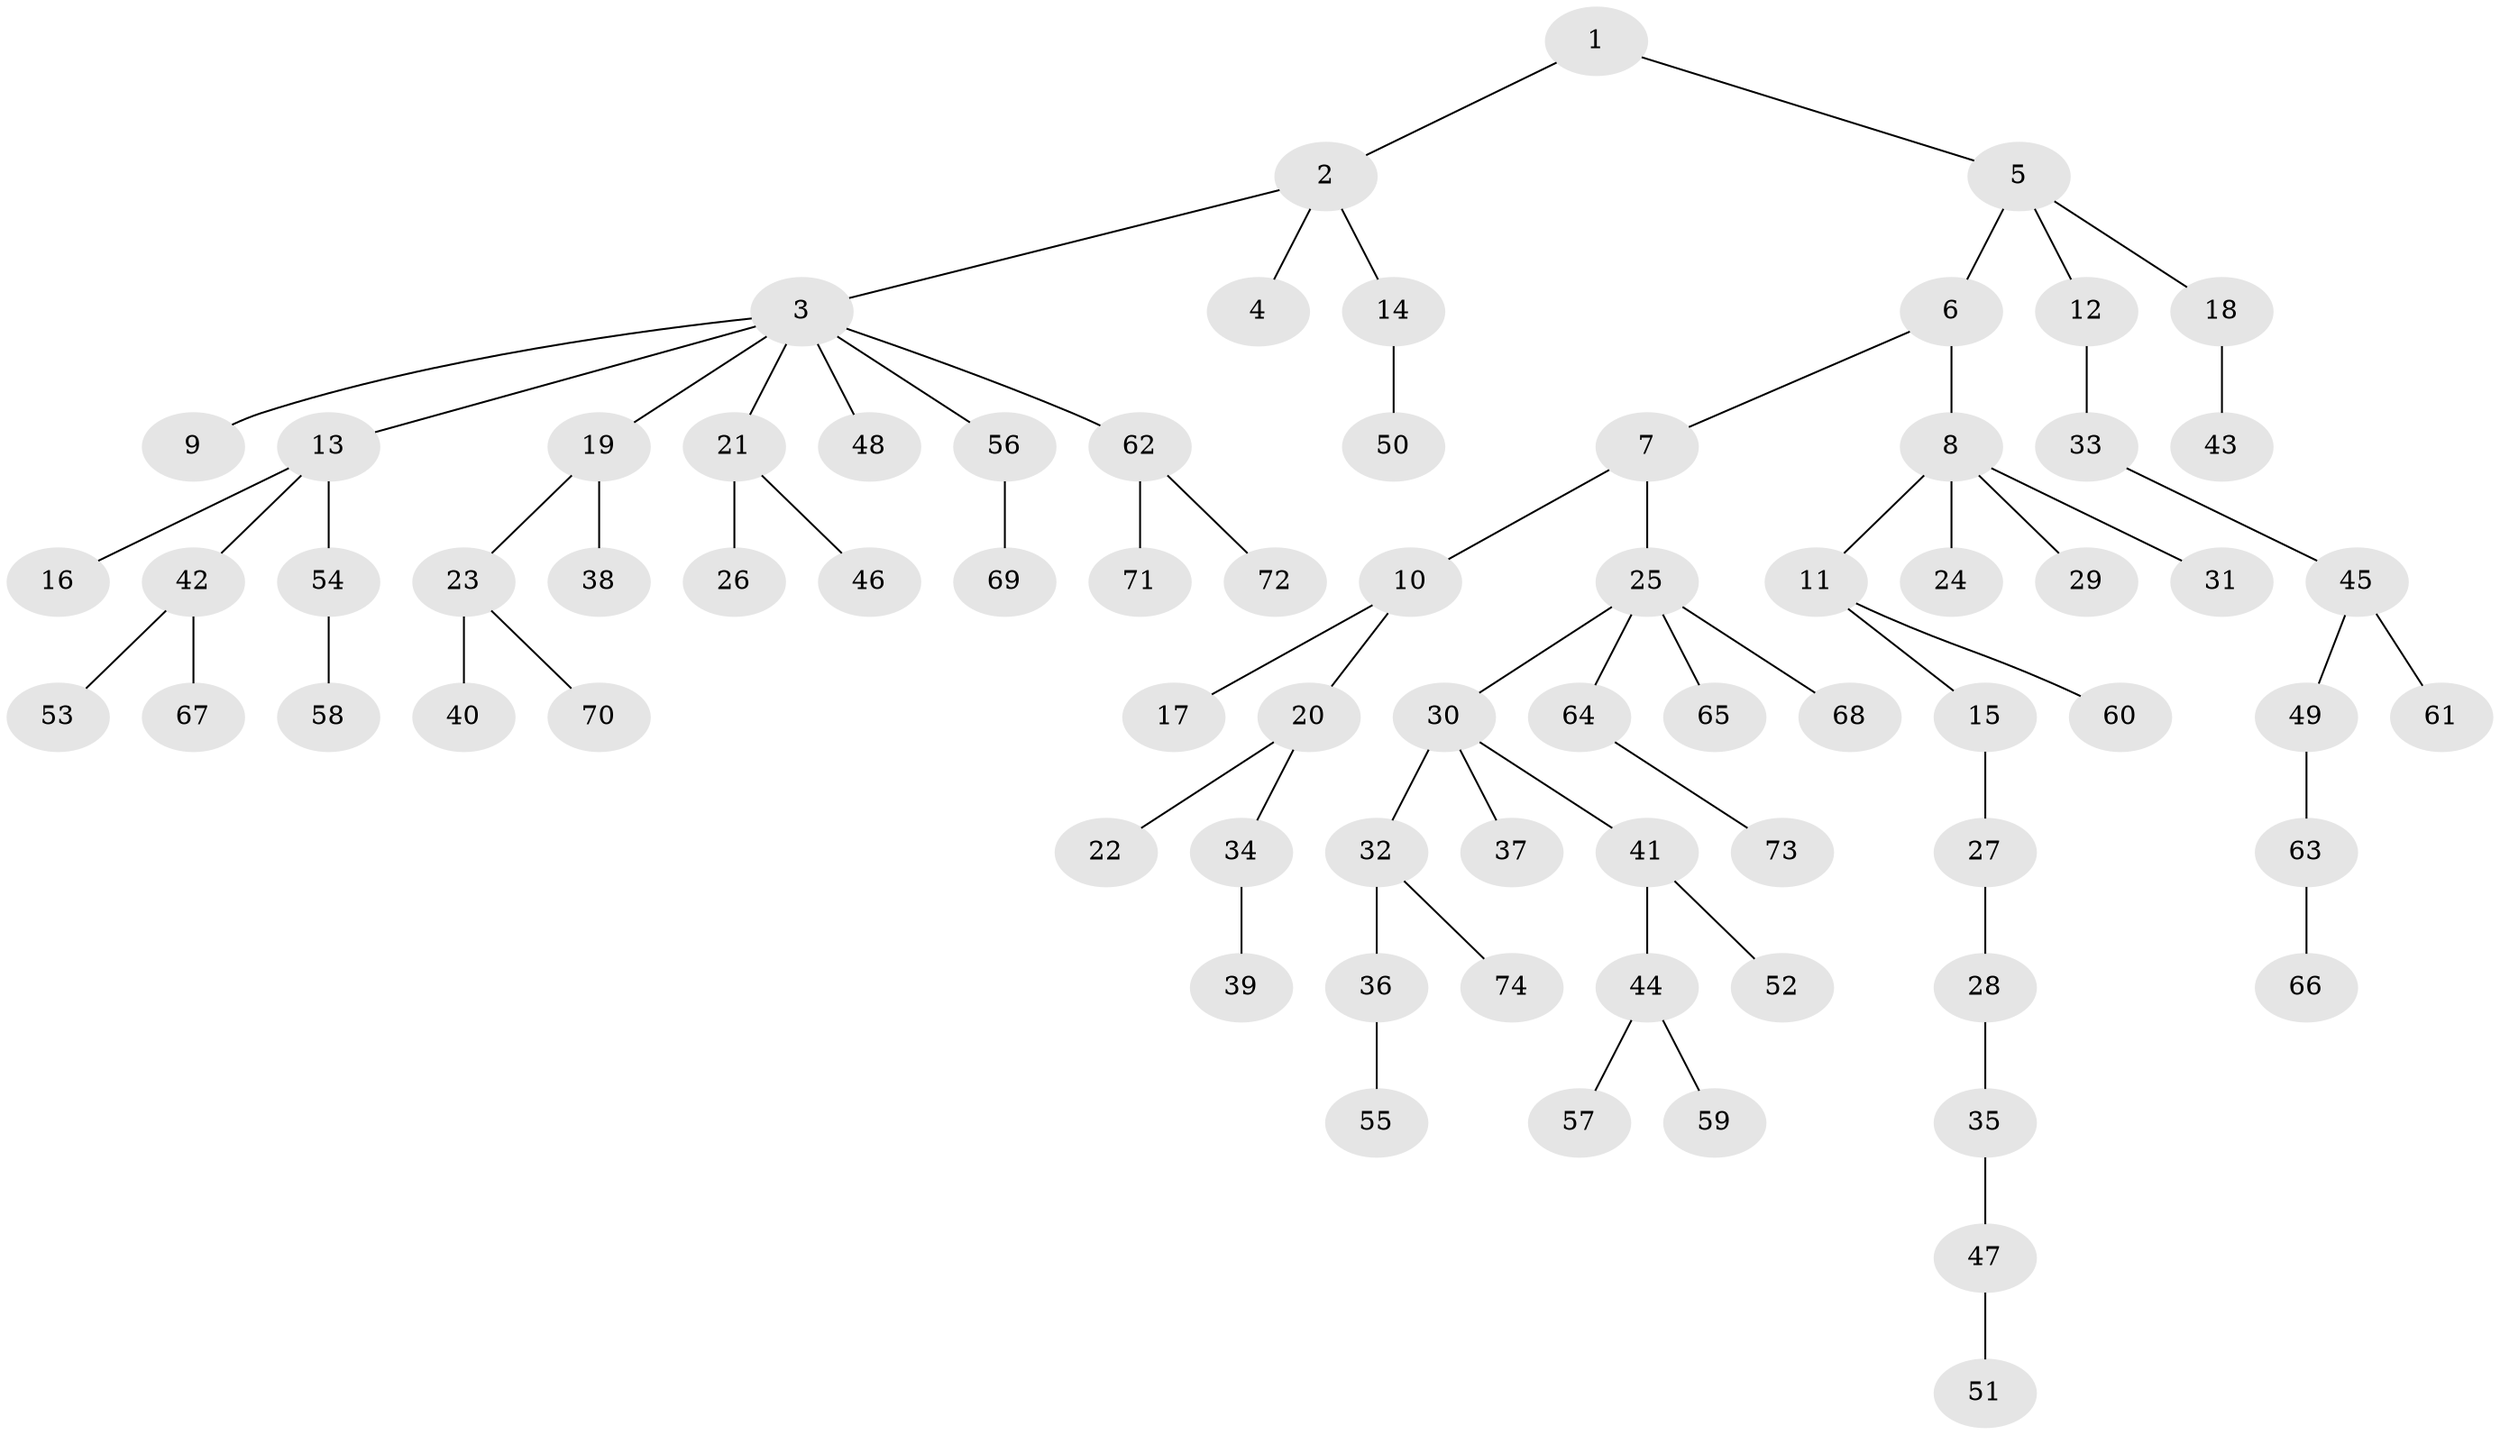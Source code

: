 // coarse degree distribution, {2: 0.4, 3: 0.1111111111111111, 7: 0.022222222222222223, 4: 0.06666666666666667, 1: 0.4}
// Generated by graph-tools (version 1.1) at 2025/52/03/04/25 22:52:01]
// undirected, 74 vertices, 73 edges
graph export_dot {
  node [color=gray90,style=filled];
  1;
  2;
  3;
  4;
  5;
  6;
  7;
  8;
  9;
  10;
  11;
  12;
  13;
  14;
  15;
  16;
  17;
  18;
  19;
  20;
  21;
  22;
  23;
  24;
  25;
  26;
  27;
  28;
  29;
  30;
  31;
  32;
  33;
  34;
  35;
  36;
  37;
  38;
  39;
  40;
  41;
  42;
  43;
  44;
  45;
  46;
  47;
  48;
  49;
  50;
  51;
  52;
  53;
  54;
  55;
  56;
  57;
  58;
  59;
  60;
  61;
  62;
  63;
  64;
  65;
  66;
  67;
  68;
  69;
  70;
  71;
  72;
  73;
  74;
  1 -- 2;
  1 -- 5;
  2 -- 3;
  2 -- 4;
  2 -- 14;
  3 -- 9;
  3 -- 13;
  3 -- 19;
  3 -- 21;
  3 -- 48;
  3 -- 56;
  3 -- 62;
  5 -- 6;
  5 -- 12;
  5 -- 18;
  6 -- 7;
  6 -- 8;
  7 -- 10;
  7 -- 25;
  8 -- 11;
  8 -- 24;
  8 -- 29;
  8 -- 31;
  10 -- 17;
  10 -- 20;
  11 -- 15;
  11 -- 60;
  12 -- 33;
  13 -- 16;
  13 -- 42;
  13 -- 54;
  14 -- 50;
  15 -- 27;
  18 -- 43;
  19 -- 23;
  19 -- 38;
  20 -- 22;
  20 -- 34;
  21 -- 26;
  21 -- 46;
  23 -- 40;
  23 -- 70;
  25 -- 30;
  25 -- 64;
  25 -- 65;
  25 -- 68;
  27 -- 28;
  28 -- 35;
  30 -- 32;
  30 -- 37;
  30 -- 41;
  32 -- 36;
  32 -- 74;
  33 -- 45;
  34 -- 39;
  35 -- 47;
  36 -- 55;
  41 -- 44;
  41 -- 52;
  42 -- 53;
  42 -- 67;
  44 -- 57;
  44 -- 59;
  45 -- 49;
  45 -- 61;
  47 -- 51;
  49 -- 63;
  54 -- 58;
  56 -- 69;
  62 -- 71;
  62 -- 72;
  63 -- 66;
  64 -- 73;
}
